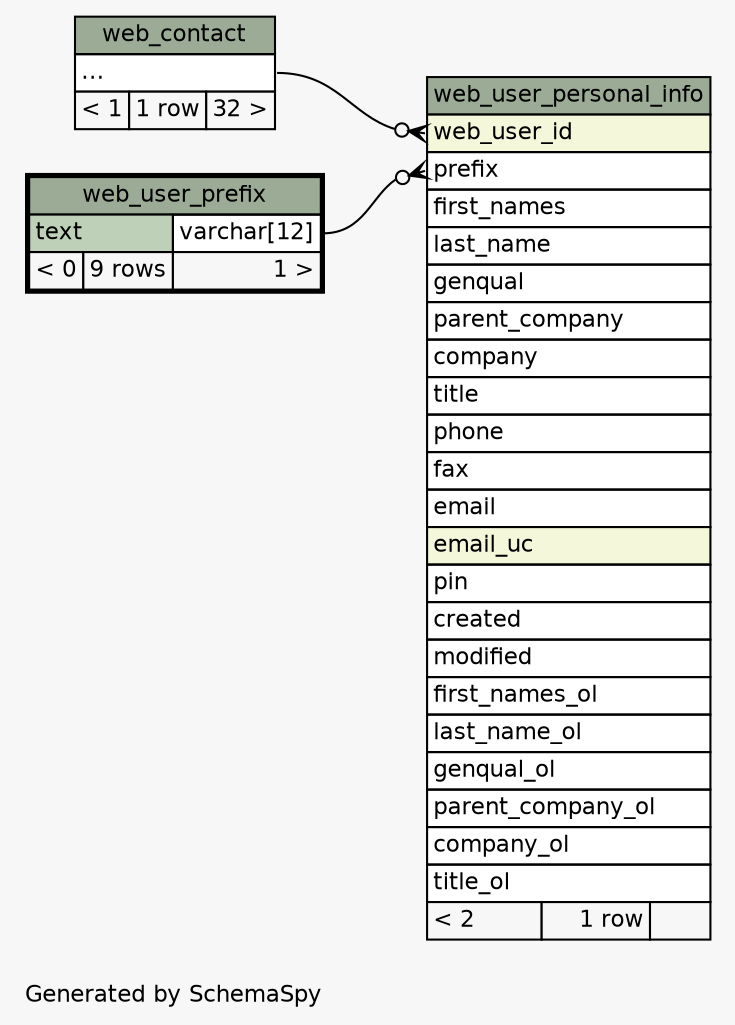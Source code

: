 // dot 2.26.0 on Linux 2.6.32-504.el6.x86_64
// SchemaSpy rev 590
digraph "twoDegreesRelationshipsDiagram" {
  graph [
    rankdir="RL"
    bgcolor="#f7f7f7"
    label="\nGenerated by SchemaSpy"
    labeljust="l"
    nodesep="0.18"
    ranksep="0.46"
    fontname="Helvetica"
    fontsize="11"
  ];
  node [
    fontname="Helvetica"
    fontsize="11"
    shape="plaintext"
  ];
  edge [
    arrowsize="0.8"
  ];
  "web_user_personal_info":"prefix":w -> "web_user_prefix":"text.type":e [arrowhead=none dir=back arrowtail=crowodot];
  "web_user_personal_info":"web_user_id":w -> "web_contact":"elipses":e [arrowhead=none dir=back arrowtail=crowodot];
  "web_contact" [
    label=<
    <TABLE BORDER="0" CELLBORDER="1" CELLSPACING="0" BGCOLOR="#ffffff">
      <TR><TD COLSPAN="3" BGCOLOR="#9bab96" ALIGN="CENTER">web_contact</TD></TR>
      <TR><TD PORT="elipses" COLSPAN="3" ALIGN="LEFT">...</TD></TR>
      <TR><TD ALIGN="LEFT" BGCOLOR="#f7f7f7">&lt; 1</TD><TD ALIGN="RIGHT" BGCOLOR="#f7f7f7">1 row</TD><TD ALIGN="RIGHT" BGCOLOR="#f7f7f7">32 &gt;</TD></TR>
    </TABLE>>
    URL="web_contact.html"
    tooltip="web_contact"
  ];
  "web_user_personal_info" [
    label=<
    <TABLE BORDER="0" CELLBORDER="1" CELLSPACING="0" BGCOLOR="#ffffff">
      <TR><TD COLSPAN="3" BGCOLOR="#9bab96" ALIGN="CENTER">web_user_personal_info</TD></TR>
      <TR><TD PORT="web_user_id" COLSPAN="3" BGCOLOR="#f4f7da" ALIGN="LEFT">web_user_id</TD></TR>
      <TR><TD PORT="prefix" COLSPAN="3" ALIGN="LEFT">prefix</TD></TR>
      <TR><TD PORT="first_names" COLSPAN="3" ALIGN="LEFT">first_names</TD></TR>
      <TR><TD PORT="last_name" COLSPAN="3" ALIGN="LEFT">last_name</TD></TR>
      <TR><TD PORT="genqual" COLSPAN="3" ALIGN="LEFT">genqual</TD></TR>
      <TR><TD PORT="parent_company" COLSPAN="3" ALIGN="LEFT">parent_company</TD></TR>
      <TR><TD PORT="company" COLSPAN="3" ALIGN="LEFT">company</TD></TR>
      <TR><TD PORT="title" COLSPAN="3" ALIGN="LEFT">title</TD></TR>
      <TR><TD PORT="phone" COLSPAN="3" ALIGN="LEFT">phone</TD></TR>
      <TR><TD PORT="fax" COLSPAN="3" ALIGN="LEFT">fax</TD></TR>
      <TR><TD PORT="email" COLSPAN="3" ALIGN="LEFT">email</TD></TR>
      <TR><TD PORT="email_uc" COLSPAN="3" BGCOLOR="#f4f7da" ALIGN="LEFT">email_uc</TD></TR>
      <TR><TD PORT="pin" COLSPAN="3" ALIGN="LEFT">pin</TD></TR>
      <TR><TD PORT="created" COLSPAN="3" ALIGN="LEFT">created</TD></TR>
      <TR><TD PORT="modified" COLSPAN="3" ALIGN="LEFT">modified</TD></TR>
      <TR><TD PORT="first_names_ol" COLSPAN="3" ALIGN="LEFT">first_names_ol</TD></TR>
      <TR><TD PORT="last_name_ol" COLSPAN="3" ALIGN="LEFT">last_name_ol</TD></TR>
      <TR><TD PORT="genqual_ol" COLSPAN="3" ALIGN="LEFT">genqual_ol</TD></TR>
      <TR><TD PORT="parent_company_ol" COLSPAN="3" ALIGN="LEFT">parent_company_ol</TD></TR>
      <TR><TD PORT="company_ol" COLSPAN="3" ALIGN="LEFT">company_ol</TD></TR>
      <TR><TD PORT="title_ol" COLSPAN="3" ALIGN="LEFT">title_ol</TD></TR>
      <TR><TD ALIGN="LEFT" BGCOLOR="#f7f7f7">&lt; 2</TD><TD ALIGN="RIGHT" BGCOLOR="#f7f7f7">1 row</TD><TD ALIGN="RIGHT" BGCOLOR="#f7f7f7">  </TD></TR>
    </TABLE>>
    URL="web_user_personal_info.html"
    tooltip="web_user_personal_info"
  ];
  "web_user_prefix" [
    label=<
    <TABLE BORDER="2" CELLBORDER="1" CELLSPACING="0" BGCOLOR="#ffffff">
      <TR><TD COLSPAN="3" BGCOLOR="#9bab96" ALIGN="CENTER">web_user_prefix</TD></TR>
      <TR><TD PORT="text" COLSPAN="2" BGCOLOR="#bed1b8" ALIGN="LEFT">text</TD><TD PORT="text.type" ALIGN="LEFT">varchar[12]</TD></TR>
      <TR><TD ALIGN="LEFT" BGCOLOR="#f7f7f7">&lt; 0</TD><TD ALIGN="RIGHT" BGCOLOR="#f7f7f7">9 rows</TD><TD ALIGN="RIGHT" BGCOLOR="#f7f7f7">1 &gt;</TD></TR>
    </TABLE>>
    URL="web_user_prefix.html"
    tooltip="web_user_prefix"
  ];
}

